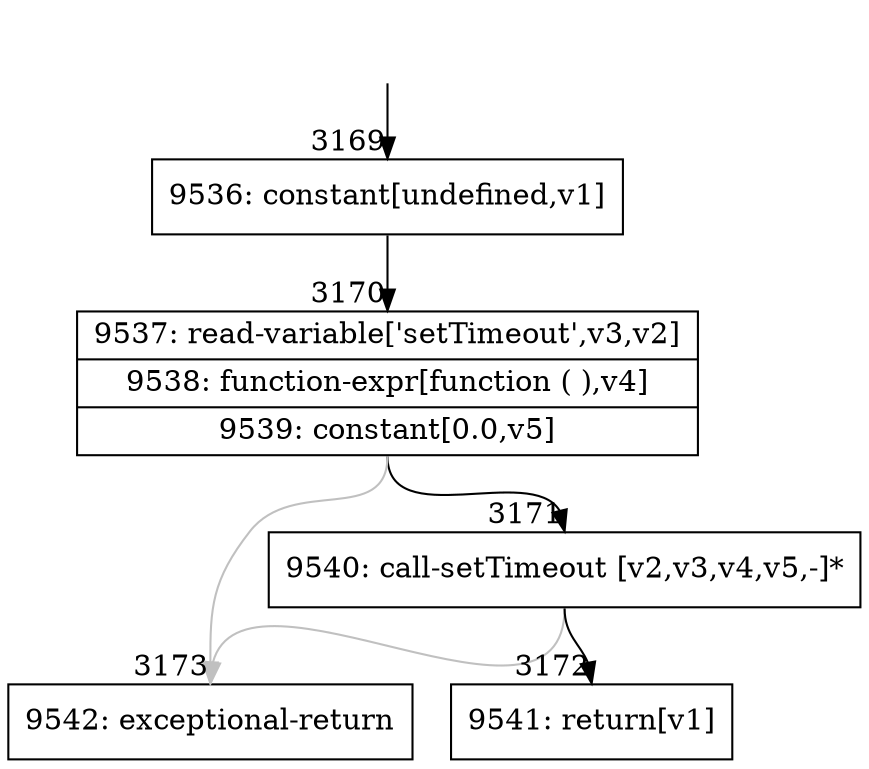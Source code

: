 digraph {
rankdir="TD"
BB_entry195[shape=none,label=""];
BB_entry195 -> BB3169 [tailport=s, headport=n, headlabel="    3169"]
BB3169 [shape=record label="{9536: constant[undefined,v1]}" ] 
BB3169 -> BB3170 [tailport=s, headport=n, headlabel="      3170"]
BB3170 [shape=record label="{9537: read-variable['setTimeout',v3,v2]|9538: function-expr[function ( ),v4]|9539: constant[0.0,v5]}" ] 
BB3170 -> BB3171 [tailport=s, headport=n, headlabel="      3171"]
BB3170 -> BB3173 [tailport=s, headport=n, color=gray, headlabel="      3173"]
BB3171 [shape=record label="{9540: call-setTimeout [v2,v3,v4,v5,-]*}" ] 
BB3171 -> BB3172 [tailport=s, headport=n, headlabel="      3172"]
BB3171 -> BB3173 [tailport=s, headport=n, color=gray]
BB3172 [shape=record label="{9541: return[v1]}" ] 
BB3173 [shape=record label="{9542: exceptional-return}" ] 
//#$~ 3542
}
